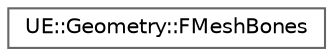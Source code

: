 digraph "Graphical Class Hierarchy"
{
 // INTERACTIVE_SVG=YES
 // LATEX_PDF_SIZE
  bgcolor="transparent";
  edge [fontname=Helvetica,fontsize=10,labelfontname=Helvetica,labelfontsize=10];
  node [fontname=Helvetica,fontsize=10,shape=box,height=0.2,width=0.4];
  rankdir="LR";
  Node0 [id="Node000000",label="UE::Geometry::FMeshBones",height=0.2,width=0.4,color="grey40", fillcolor="white", style="filled",URL="$de/d38/classUE_1_1Geometry_1_1FMeshBones.html",tooltip="FMeshBones is a utility class for manipulating mesh bone attributes."];
}
